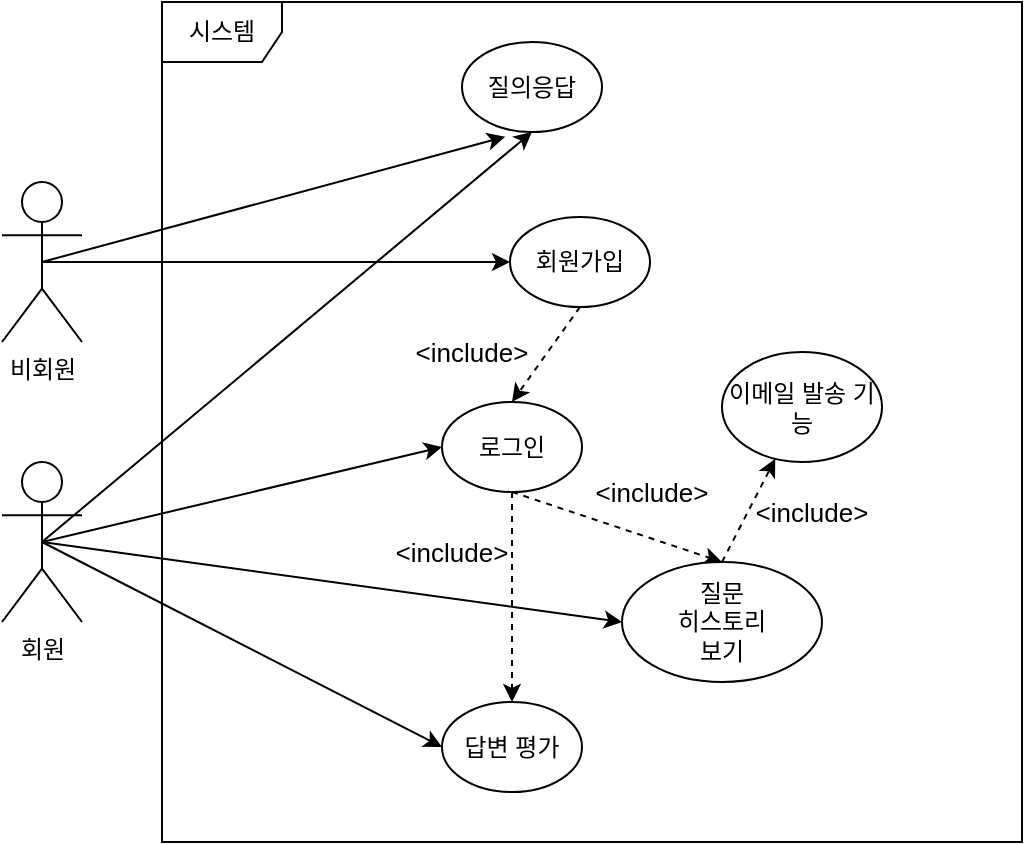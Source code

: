 <mxfile version="24.4.0" type="device">
  <diagram name="페이지-1" id="rBmJIZxG7yvCgtCbwhHX">
    <mxGraphModel dx="1050" dy="557" grid="1" gridSize="10" guides="1" tooltips="1" connect="1" arrows="1" fold="1" page="1" pageScale="1" pageWidth="827" pageHeight="1169" math="0" shadow="0">
      <root>
        <mxCell id="0" />
        <mxCell id="1" parent="0" />
        <mxCell id="LRpRrJoJS7gSsxNJ8h3g-10" style="rounded=0;orthogonalLoop=1;jettySize=auto;html=1;exitX=0.5;exitY=0.5;exitDx=0;exitDy=0;exitPerimeter=0;entryX=0;entryY=0.5;entryDx=0;entryDy=0;" edge="1" parent="1" source="bBUdrtgZRIGRnJ31DBfr-1" target="bBUdrtgZRIGRnJ31DBfr-3">
          <mxGeometry relative="1" as="geometry" />
        </mxCell>
        <mxCell id="LRpRrJoJS7gSsxNJ8h3g-11" style="rounded=0;orthogonalLoop=1;jettySize=auto;html=1;exitX=0.5;exitY=0.5;exitDx=0;exitDy=0;exitPerimeter=0;entryX=0;entryY=0.5;entryDx=0;entryDy=0;" edge="1" parent="1" source="bBUdrtgZRIGRnJ31DBfr-1" target="bBUdrtgZRIGRnJ31DBfr-8">
          <mxGeometry relative="1" as="geometry" />
        </mxCell>
        <mxCell id="LRpRrJoJS7gSsxNJ8h3g-16" style="rounded=0;orthogonalLoop=1;jettySize=auto;html=1;exitX=0.5;exitY=0.5;exitDx=0;exitDy=0;exitPerimeter=0;entryX=0.5;entryY=1;entryDx=0;entryDy=0;" edge="1" parent="1" source="bBUdrtgZRIGRnJ31DBfr-1" target="9bF_0-tk3opLI7xKJc2A-7">
          <mxGeometry relative="1" as="geometry" />
        </mxCell>
        <mxCell id="LRpRrJoJS7gSsxNJ8h3g-17" style="rounded=0;orthogonalLoop=1;jettySize=auto;html=1;exitX=0.5;exitY=0.5;exitDx=0;exitDy=0;exitPerimeter=0;entryX=0;entryY=0.5;entryDx=0;entryDy=0;" edge="1" parent="1" source="bBUdrtgZRIGRnJ31DBfr-1" target="LRpRrJoJS7gSsxNJ8h3g-5">
          <mxGeometry relative="1" as="geometry" />
        </mxCell>
        <mxCell id="bBUdrtgZRIGRnJ31DBfr-1" value="회원" style="shape=umlActor;verticalLabelPosition=bottom;verticalAlign=top;html=1;outlineConnect=0;" parent="1" vertex="1">
          <mxGeometry x="90" y="250" width="40" height="80" as="geometry" />
        </mxCell>
        <mxCell id="LRpRrJoJS7gSsxNJ8h3g-20" style="rounded=0;orthogonalLoop=1;jettySize=auto;html=1;exitX=0.5;exitY=1;exitDx=0;exitDy=0;entryX=0.5;entryY=0;entryDx=0;entryDy=0;dashed=1;" edge="1" parent="1" source="bBUdrtgZRIGRnJ31DBfr-3" target="bBUdrtgZRIGRnJ31DBfr-8">
          <mxGeometry relative="1" as="geometry" />
        </mxCell>
        <mxCell id="LRpRrJoJS7gSsxNJ8h3g-21" style="rounded=0;orthogonalLoop=1;jettySize=auto;html=1;exitX=0.5;exitY=1;exitDx=0;exitDy=0;entryX=0.5;entryY=0;entryDx=0;entryDy=0;dashed=1;" edge="1" parent="1" source="bBUdrtgZRIGRnJ31DBfr-3" target="LRpRrJoJS7gSsxNJ8h3g-5">
          <mxGeometry relative="1" as="geometry" />
        </mxCell>
        <mxCell id="bBUdrtgZRIGRnJ31DBfr-3" value="로그인" style="ellipse;whiteSpace=wrap;html=1;" parent="1" vertex="1">
          <mxGeometry x="310" y="220" width="70" height="45" as="geometry" />
        </mxCell>
        <mxCell id="LRpRrJoJS7gSsxNJ8h3g-22" style="rounded=0;orthogonalLoop=1;jettySize=auto;html=1;exitX=0.5;exitY=0;exitDx=0;exitDy=0;dashed=1;" edge="1" parent="1" source="bBUdrtgZRIGRnJ31DBfr-8" target="LRpRrJoJS7gSsxNJ8h3g-4">
          <mxGeometry relative="1" as="geometry" />
        </mxCell>
        <mxCell id="bBUdrtgZRIGRnJ31DBfr-8" value="&lt;div&gt;질문&lt;/div&gt;히스토리&lt;div&gt;보기&lt;/div&gt;" style="ellipse;whiteSpace=wrap;html=1;" parent="1" vertex="1">
          <mxGeometry x="400" y="300" width="100" height="60" as="geometry" />
        </mxCell>
        <mxCell id="9bF_0-tk3opLI7xKJc2A-7" value="질의응답" style="ellipse;whiteSpace=wrap;html=1;" parent="1" vertex="1">
          <mxGeometry x="320" y="40" width="70" height="45" as="geometry" />
        </mxCell>
        <mxCell id="9bF_0-tk3opLI7xKJc2A-15" value="&lt;font style=&quot;font-size: 13px;&quot;&gt;&amp;lt;include&amp;gt;&lt;/font&gt;" style="text;html=1;align=center;verticalAlign=middle;whiteSpace=wrap;rounded=0;" parent="1" vertex="1">
          <mxGeometry x="290" y="180" width="70" height="30" as="geometry" />
        </mxCell>
        <mxCell id="LRpRrJoJS7gSsxNJ8h3g-8" style="rounded=0;orthogonalLoop=1;jettySize=auto;html=1;exitX=0.5;exitY=0.5;exitDx=0;exitDy=0;exitPerimeter=0;entryX=0.309;entryY=1.053;entryDx=0;entryDy=0;entryPerimeter=0;" edge="1" parent="1" source="9bF_0-tk3opLI7xKJc2A-23" target="9bF_0-tk3opLI7xKJc2A-7">
          <mxGeometry relative="1" as="geometry" />
        </mxCell>
        <mxCell id="LRpRrJoJS7gSsxNJ8h3g-9" style="edgeStyle=orthogonalEdgeStyle;rounded=0;orthogonalLoop=1;jettySize=auto;html=1;exitX=0.5;exitY=0.5;exitDx=0;exitDy=0;exitPerimeter=0;entryX=0;entryY=0.5;entryDx=0;entryDy=0;" edge="1" parent="1" source="9bF_0-tk3opLI7xKJc2A-23" target="LRpRrJoJS7gSsxNJ8h3g-2">
          <mxGeometry relative="1" as="geometry" />
        </mxCell>
        <mxCell id="9bF_0-tk3opLI7xKJc2A-23" value="비회원" style="shape=umlActor;verticalLabelPosition=bottom;verticalAlign=top;html=1;outlineConnect=0;" parent="1" vertex="1">
          <mxGeometry x="90" y="110" width="40" height="80" as="geometry" />
        </mxCell>
        <mxCell id="LRpRrJoJS7gSsxNJ8h3g-13" style="rounded=0;orthogonalLoop=1;jettySize=auto;html=1;exitX=0.5;exitY=1;exitDx=0;exitDy=0;entryX=1;entryY=0.5;entryDx=0;entryDy=0;strokeColor=none;" edge="1" parent="1" source="LRpRrJoJS7gSsxNJ8h3g-2" target="bBUdrtgZRIGRnJ31DBfr-3">
          <mxGeometry relative="1" as="geometry" />
        </mxCell>
        <mxCell id="LRpRrJoJS7gSsxNJ8h3g-18" style="rounded=0;orthogonalLoop=1;jettySize=auto;html=1;exitX=0.5;exitY=1;exitDx=0;exitDy=0;entryX=0.5;entryY=0;entryDx=0;entryDy=0;dashed=1;" edge="1" parent="1" source="LRpRrJoJS7gSsxNJ8h3g-2" target="bBUdrtgZRIGRnJ31DBfr-3">
          <mxGeometry relative="1" as="geometry" />
        </mxCell>
        <mxCell id="LRpRrJoJS7gSsxNJ8h3g-2" value="회원가입" style="ellipse;whiteSpace=wrap;html=1;" vertex="1" parent="1">
          <mxGeometry x="344" y="127.5" width="70" height="45" as="geometry" />
        </mxCell>
        <mxCell id="LRpRrJoJS7gSsxNJ8h3g-4" value="이메일 발송 기능" style="ellipse;whiteSpace=wrap;html=1;" vertex="1" parent="1">
          <mxGeometry x="450" y="195" width="80" height="55" as="geometry" />
        </mxCell>
        <mxCell id="LRpRrJoJS7gSsxNJ8h3g-5" value="답변 평가" style="ellipse;whiteSpace=wrap;html=1;" vertex="1" parent="1">
          <mxGeometry x="310" y="370" width="70" height="45" as="geometry" />
        </mxCell>
        <mxCell id="LRpRrJoJS7gSsxNJ8h3g-19" value="시스템" style="shape=umlFrame;whiteSpace=wrap;html=1;pointerEvents=0;" vertex="1" parent="1">
          <mxGeometry x="170" y="20" width="430" height="420" as="geometry" />
        </mxCell>
        <mxCell id="LRpRrJoJS7gSsxNJ8h3g-23" value="&lt;font style=&quot;font-size: 13px;&quot;&gt;&amp;lt;include&amp;gt;&lt;/font&gt;" style="text;html=1;align=center;verticalAlign=middle;whiteSpace=wrap;rounded=0;" vertex="1" parent="1">
          <mxGeometry x="380" y="250" width="70" height="30" as="geometry" />
        </mxCell>
        <mxCell id="LRpRrJoJS7gSsxNJ8h3g-24" value="&lt;font style=&quot;font-size: 13px;&quot;&gt;&amp;lt;include&amp;gt;&lt;/font&gt;" style="text;html=1;align=center;verticalAlign=middle;whiteSpace=wrap;rounded=0;" vertex="1" parent="1">
          <mxGeometry x="280" y="280" width="70" height="30" as="geometry" />
        </mxCell>
        <mxCell id="LRpRrJoJS7gSsxNJ8h3g-25" value="&lt;font style=&quot;font-size: 13px;&quot;&gt;&amp;lt;include&amp;gt;&lt;/font&gt;" style="text;html=1;align=center;verticalAlign=middle;whiteSpace=wrap;rounded=0;" vertex="1" parent="1">
          <mxGeometry x="460" y="260" width="70" height="30" as="geometry" />
        </mxCell>
      </root>
    </mxGraphModel>
  </diagram>
</mxfile>
